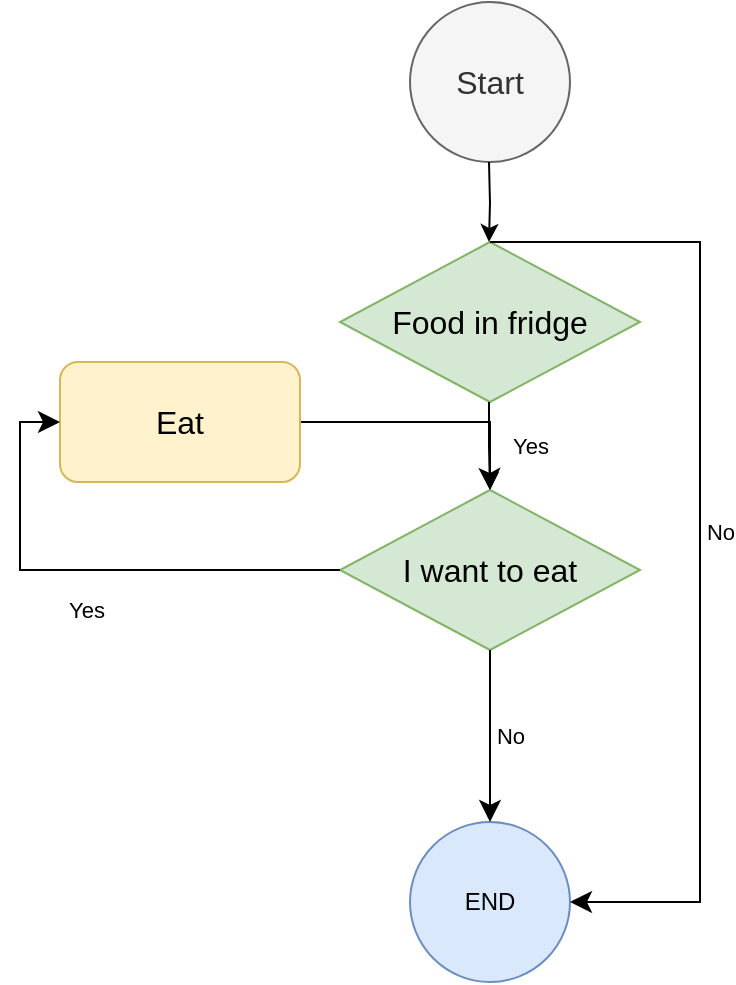 <mxfile version="19.0.1" type="device"><diagram id="C5RBs43oDa-KdzZeNtuy" name="Page-1"><mxGraphModel dx="2182" dy="793" grid="1" gridSize="10" guides="1" tooltips="1" connect="1" arrows="1" fold="1" page="1" pageScale="1" pageWidth="827" pageHeight="1169" background="#ffffff" math="0" shadow="0"><root><mxCell id="WIyWlLk6GJQsqaUBKTNV-0"/><mxCell id="WIyWlLk6GJQsqaUBKTNV-1" parent="WIyWlLk6GJQsqaUBKTNV-0"/><mxCell id="_ijr-BcT2QvfaAAX6-gg-0" value="&lt;font style=&quot;font-size: 16px;&quot;&gt;Start&lt;/font&gt;" style="ellipse;whiteSpace=wrap;html=1;aspect=fixed;fillColor=#f5f5f5;fontColor=#333333;strokeColor=#666666;" parent="WIyWlLk6GJQsqaUBKTNV-1" vertex="1"><mxGeometry x="65" y="60" width="80" height="80" as="geometry"/></mxCell><mxCell id="_ijr-BcT2QvfaAAX6-gg-1" value="END" style="ellipse;whiteSpace=wrap;html=1;aspect=fixed;fillColor=#dae8fc;strokeColor=#6c8ebf;" parent="WIyWlLk6GJQsqaUBKTNV-1" vertex="1"><mxGeometry x="65" y="470" width="80" height="80" as="geometry"/></mxCell><mxCell id="tIjO9vRrBxe5Fkn5wkSR-7" value="" style="edgeStyle=orthogonalEdgeStyle;rounded=0;orthogonalLoop=1;jettySize=auto;html=1;" edge="1" parent="WIyWlLk6GJQsqaUBKTNV-1" source="_ijr-BcT2QvfaAAX6-gg-3" target="_ijr-BcT2QvfaAAX6-gg-11"><mxGeometry relative="1" as="geometry"/></mxCell><mxCell id="_ijr-BcT2QvfaAAX6-gg-3" value="Eat" style="rounded=1;whiteSpace=wrap;html=1;fontSize=16;fillColor=#fff2cc;strokeColor=#d6b656;" parent="WIyWlLk6GJQsqaUBKTNV-1" vertex="1"><mxGeometry x="-110" y="240" width="120" height="60" as="geometry"/></mxCell><mxCell id="_ijr-BcT2QvfaAAX6-gg-9" value="Food in fridge" style="rhombus;whiteSpace=wrap;html=1;fontSize=16;fillColor=#d5e8d4;strokeColor=#82b366;" parent="WIyWlLk6GJQsqaUBKTNV-1" vertex="1"><mxGeometry x="30" y="180" width="150" height="80" as="geometry"/></mxCell><mxCell id="_ijr-BcT2QvfaAAX6-gg-11" value="I want to eat" style="rhombus;whiteSpace=wrap;html=1;fontSize=16;fillColor=#d5e8d4;strokeColor=#82b366;" parent="WIyWlLk6GJQsqaUBKTNV-1" vertex="1"><mxGeometry x="30" y="304" width="150" height="80" as="geometry"/></mxCell><mxCell id="_ijr-BcT2QvfaAAX6-gg-16" value="" style="edgeStyle=orthogonalEdgeStyle;rounded=0;orthogonalLoop=1;jettySize=auto;html=1;fontSize=16;endArrow=classic;endFill=1;" parent="WIyWlLk6GJQsqaUBKTNV-1" edge="1"><mxGeometry relative="1" as="geometry"><mxPoint x="104.5" y="140" as="sourcePoint"/><mxPoint x="104.5" y="180" as="targetPoint"/></mxGeometry></mxCell><mxCell id="_ijr-BcT2QvfaAAX6-gg-17" value="Yes" style="rounded=0;html=1;jettySize=auto;orthogonalLoop=1;fontSize=11;endArrow=classic;endFill=1;endSize=8;strokeWidth=1;shadow=0;labelBackgroundColor=none;edgeStyle=orthogonalEdgeStyle;entryX=0.5;entryY=0;entryDx=0;entryDy=0;" parent="WIyWlLk6GJQsqaUBKTNV-1" edge="1" target="_ijr-BcT2QvfaAAX6-gg-11"><mxGeometry y="20" relative="1" as="geometry"><mxPoint as="offset"/><mxPoint x="104.5" y="260" as="sourcePoint"/><mxPoint x="104.5" y="300" as="targetPoint"/><Array as="points"><mxPoint x="105" y="282"/><mxPoint x="105" y="282"/></Array></mxGeometry></mxCell><mxCell id="_ijr-BcT2QvfaAAX6-gg-21" value="No" style="rounded=0;html=1;jettySize=auto;orthogonalLoop=1;fontSize=11;endArrow=classic;endFill=1;endSize=8;strokeWidth=1;shadow=0;labelBackgroundColor=none;entryX=1;entryY=0.5;entryDx=0;entryDy=0;edgeStyle=orthogonalEdgeStyle;" parent="WIyWlLk6GJQsqaUBKTNV-1" source="_ijr-BcT2QvfaAAX6-gg-9" target="_ijr-BcT2QvfaAAX6-gg-1" edge="1"><mxGeometry y="10" relative="1" as="geometry"><mxPoint as="offset"/><mxPoint x="320" y="219.5" as="sourcePoint"/><mxPoint x="360" y="420" as="targetPoint"/><Array as="points"><mxPoint x="210" y="180"/><mxPoint x="210" y="510"/></Array></mxGeometry></mxCell><mxCell id="BiozhiK6BZFhac4_wU6n-0" value="No" style="rounded=0;html=1;jettySize=auto;orthogonalLoop=1;fontSize=11;endArrow=classic;endFill=1;endSize=8;strokeWidth=1;shadow=0;labelBackgroundColor=none;exitX=0.5;exitY=1;exitDx=0;exitDy=0;entryX=0.5;entryY=0;entryDx=0;entryDy=0;" parent="WIyWlLk6GJQsqaUBKTNV-1" edge="1" target="_ijr-BcT2QvfaAAX6-gg-1" source="_ijr-BcT2QvfaAAX6-gg-11"><mxGeometry y="10" relative="1" as="geometry"><mxPoint as="offset"/><mxPoint x="110" y="390" as="sourcePoint"/><mxPoint x="100" y="470" as="targetPoint"/></mxGeometry></mxCell><mxCell id="BiozhiK6BZFhac4_wU6n-1" value="Yes" style="rounded=0;html=1;jettySize=auto;orthogonalLoop=1;fontSize=11;endArrow=classic;endFill=1;endSize=8;strokeWidth=1;shadow=0;labelBackgroundColor=none;edgeStyle=orthogonalEdgeStyle;entryX=0;entryY=0.5;entryDx=0;entryDy=0;exitX=0;exitY=0.5;exitDx=0;exitDy=0;" parent="WIyWlLk6GJQsqaUBKTNV-1" source="_ijr-BcT2QvfaAAX6-gg-11" edge="1" target="_ijr-BcT2QvfaAAX6-gg-3"><mxGeometry y="20" relative="1" as="geometry"><mxPoint as="offset"/><mxPoint x="20" y="344" as="sourcePoint"/><mxPoint x="40" y="160" as="targetPoint"/><Array as="points"><mxPoint x="30" y="344"/><mxPoint x="-130" y="344"/><mxPoint x="-130" y="270"/></Array></mxGeometry></mxCell></root></mxGraphModel></diagram></mxfile>